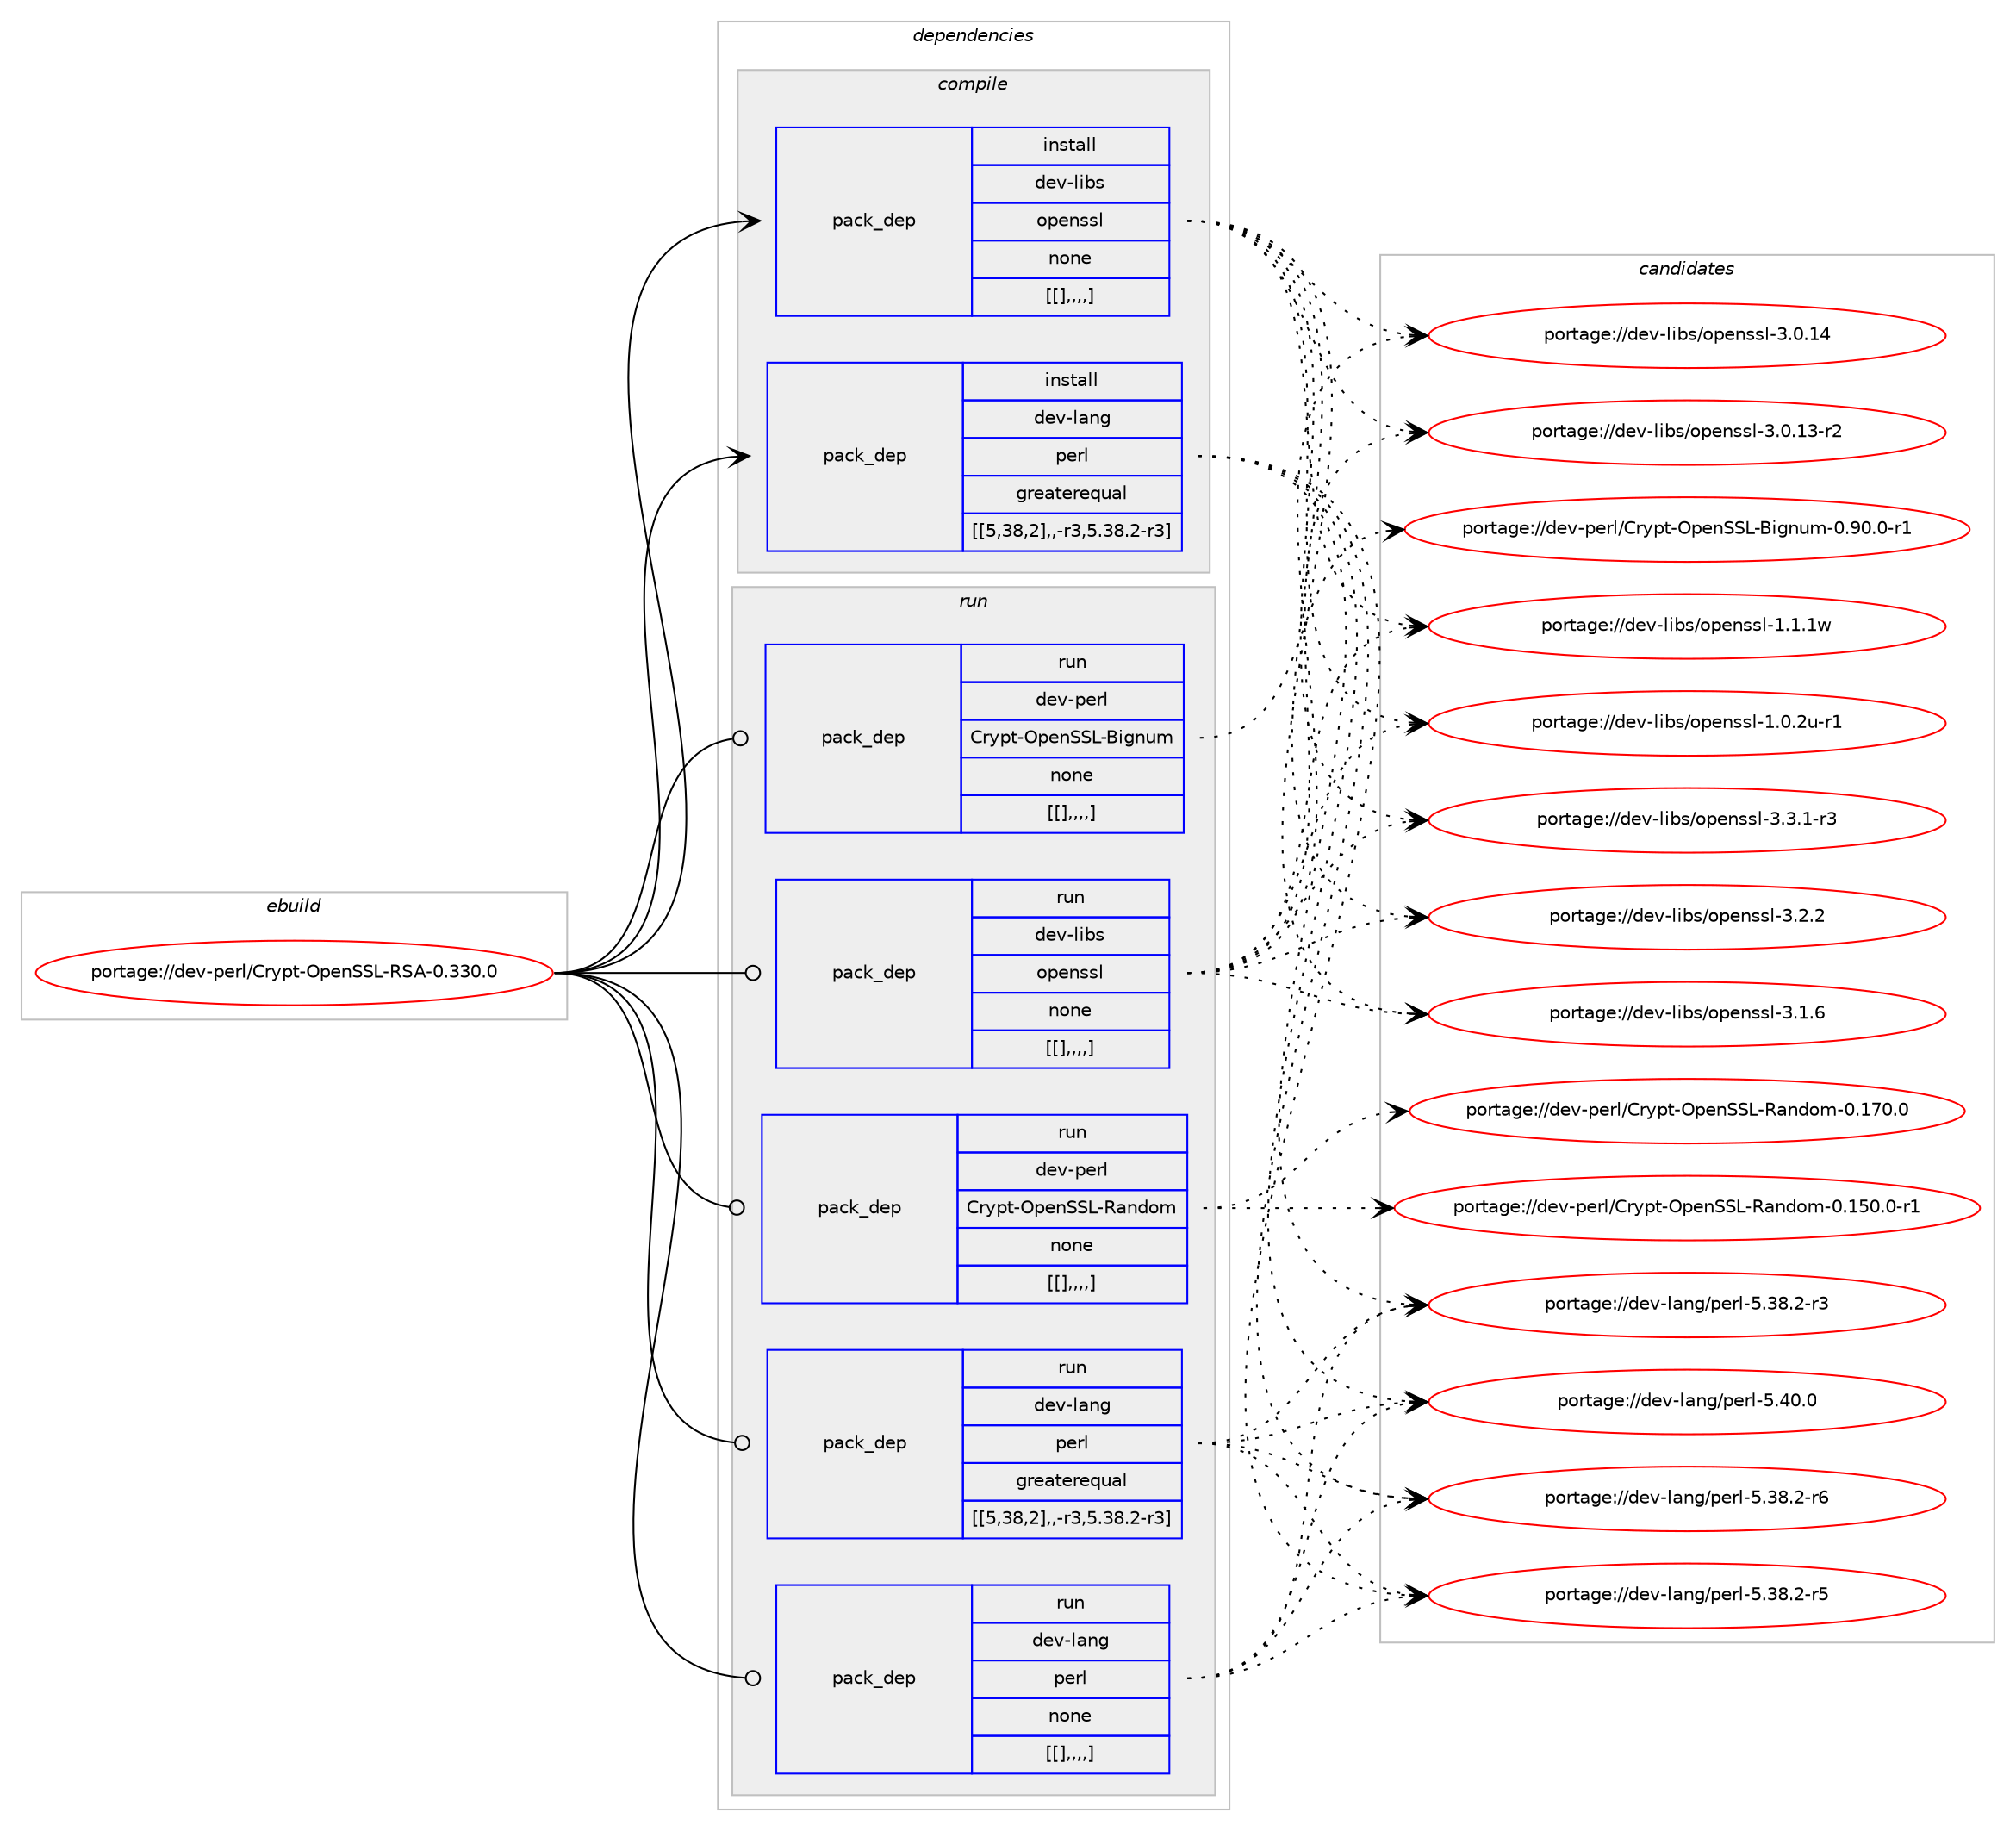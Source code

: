 digraph prolog {

# *************
# Graph options
# *************

newrank=true;
concentrate=true;
compound=true;
graph [rankdir=LR,fontname=Helvetica,fontsize=10,ranksep=1.5];#, ranksep=2.5, nodesep=0.2];
edge  [arrowhead=vee];
node  [fontname=Helvetica,fontsize=10];

# **********
# The ebuild
# **********

subgraph cluster_leftcol {
color=gray;
label=<<i>ebuild</i>>;
id [label="portage://dev-perl/Crypt-OpenSSL-RSA-0.330.0", color=red, width=4, href="../dev-perl/Crypt-OpenSSL-RSA-0.330.0.svg"];
}

# ****************
# The dependencies
# ****************

subgraph cluster_midcol {
color=gray;
label=<<i>dependencies</i>>;
subgraph cluster_compile {
fillcolor="#eeeeee";
style=filled;
label=<<i>compile</i>>;
subgraph pack97079 {
dependency128599 [label=<<TABLE BORDER="0" CELLBORDER="1" CELLSPACING="0" CELLPADDING="4" WIDTH="220"><TR><TD ROWSPAN="6" CELLPADDING="30">pack_dep</TD></TR><TR><TD WIDTH="110">install</TD></TR><TR><TD>dev-lang</TD></TR><TR><TD>perl</TD></TR><TR><TD>greaterequal</TD></TR><TR><TD>[[5,38,2],,-r3,5.38.2-r3]</TD></TR></TABLE>>, shape=none, color=blue];
}
id:e -> dependency128599:w [weight=20,style="solid",arrowhead="vee"];
subgraph pack97080 {
dependency128600 [label=<<TABLE BORDER="0" CELLBORDER="1" CELLSPACING="0" CELLPADDING="4" WIDTH="220"><TR><TD ROWSPAN="6" CELLPADDING="30">pack_dep</TD></TR><TR><TD WIDTH="110">install</TD></TR><TR><TD>dev-libs</TD></TR><TR><TD>openssl</TD></TR><TR><TD>none</TD></TR><TR><TD>[[],,,,]</TD></TR></TABLE>>, shape=none, color=blue];
}
id:e -> dependency128600:w [weight=20,style="solid",arrowhead="vee"];
}
subgraph cluster_compileandrun {
fillcolor="#eeeeee";
style=filled;
label=<<i>compile and run</i>>;
}
subgraph cluster_run {
fillcolor="#eeeeee";
style=filled;
label=<<i>run</i>>;
subgraph pack97081 {
dependency128601 [label=<<TABLE BORDER="0" CELLBORDER="1" CELLSPACING="0" CELLPADDING="4" WIDTH="220"><TR><TD ROWSPAN="6" CELLPADDING="30">pack_dep</TD></TR><TR><TD WIDTH="110">run</TD></TR><TR><TD>dev-lang</TD></TR><TR><TD>perl</TD></TR><TR><TD>greaterequal</TD></TR><TR><TD>[[5,38,2],,-r3,5.38.2-r3]</TD></TR></TABLE>>, shape=none, color=blue];
}
id:e -> dependency128601:w [weight=20,style="solid",arrowhead="odot"];
subgraph pack97082 {
dependency128602 [label=<<TABLE BORDER="0" CELLBORDER="1" CELLSPACING="0" CELLPADDING="4" WIDTH="220"><TR><TD ROWSPAN="6" CELLPADDING="30">pack_dep</TD></TR><TR><TD WIDTH="110">run</TD></TR><TR><TD>dev-lang</TD></TR><TR><TD>perl</TD></TR><TR><TD>none</TD></TR><TR><TD>[[],,,,]</TD></TR></TABLE>>, shape=none, color=blue];
}
id:e -> dependency128602:w [weight=20,style="solid",arrowhead="odot"];
subgraph pack97083 {
dependency128603 [label=<<TABLE BORDER="0" CELLBORDER="1" CELLSPACING="0" CELLPADDING="4" WIDTH="220"><TR><TD ROWSPAN="6" CELLPADDING="30">pack_dep</TD></TR><TR><TD WIDTH="110">run</TD></TR><TR><TD>dev-libs</TD></TR><TR><TD>openssl</TD></TR><TR><TD>none</TD></TR><TR><TD>[[],,,,]</TD></TR></TABLE>>, shape=none, color=blue];
}
id:e -> dependency128603:w [weight=20,style="solid",arrowhead="odot"];
subgraph pack97084 {
dependency128604 [label=<<TABLE BORDER="0" CELLBORDER="1" CELLSPACING="0" CELLPADDING="4" WIDTH="220"><TR><TD ROWSPAN="6" CELLPADDING="30">pack_dep</TD></TR><TR><TD WIDTH="110">run</TD></TR><TR><TD>dev-perl</TD></TR><TR><TD>Crypt-OpenSSL-Bignum</TD></TR><TR><TD>none</TD></TR><TR><TD>[[],,,,]</TD></TR></TABLE>>, shape=none, color=blue];
}
id:e -> dependency128604:w [weight=20,style="solid",arrowhead="odot"];
subgraph pack97085 {
dependency128605 [label=<<TABLE BORDER="0" CELLBORDER="1" CELLSPACING="0" CELLPADDING="4" WIDTH="220"><TR><TD ROWSPAN="6" CELLPADDING="30">pack_dep</TD></TR><TR><TD WIDTH="110">run</TD></TR><TR><TD>dev-perl</TD></TR><TR><TD>Crypt-OpenSSL-Random</TD></TR><TR><TD>none</TD></TR><TR><TD>[[],,,,]</TD></TR></TABLE>>, shape=none, color=blue];
}
id:e -> dependency128605:w [weight=20,style="solid",arrowhead="odot"];
}
}

# **************
# The candidates
# **************

subgraph cluster_choices {
rank=same;
color=gray;
label=<<i>candidates</i>>;

subgraph choice97079 {
color=black;
nodesep=1;
choice10010111845108971101034711210111410845534652484648 [label="portage://dev-lang/perl-5.40.0", color=red, width=4,href="../dev-lang/perl-5.40.0.svg"];
choice100101118451089711010347112101114108455346515646504511454 [label="portage://dev-lang/perl-5.38.2-r6", color=red, width=4,href="../dev-lang/perl-5.38.2-r6.svg"];
choice100101118451089711010347112101114108455346515646504511453 [label="portage://dev-lang/perl-5.38.2-r5", color=red, width=4,href="../dev-lang/perl-5.38.2-r5.svg"];
choice100101118451089711010347112101114108455346515646504511451 [label="portage://dev-lang/perl-5.38.2-r3", color=red, width=4,href="../dev-lang/perl-5.38.2-r3.svg"];
dependency128599:e -> choice10010111845108971101034711210111410845534652484648:w [style=dotted,weight="100"];
dependency128599:e -> choice100101118451089711010347112101114108455346515646504511454:w [style=dotted,weight="100"];
dependency128599:e -> choice100101118451089711010347112101114108455346515646504511453:w [style=dotted,weight="100"];
dependency128599:e -> choice100101118451089711010347112101114108455346515646504511451:w [style=dotted,weight="100"];
}
subgraph choice97080 {
color=black;
nodesep=1;
choice1001011184510810598115471111121011101151151084551465146494511451 [label="portage://dev-libs/openssl-3.3.1-r3", color=red, width=4,href="../dev-libs/openssl-3.3.1-r3.svg"];
choice100101118451081059811547111112101110115115108455146504650 [label="portage://dev-libs/openssl-3.2.2", color=red, width=4,href="../dev-libs/openssl-3.2.2.svg"];
choice100101118451081059811547111112101110115115108455146494654 [label="portage://dev-libs/openssl-3.1.6", color=red, width=4,href="../dev-libs/openssl-3.1.6.svg"];
choice10010111845108105981154711111210111011511510845514648464952 [label="portage://dev-libs/openssl-3.0.14", color=red, width=4,href="../dev-libs/openssl-3.0.14.svg"];
choice100101118451081059811547111112101110115115108455146484649514511450 [label="portage://dev-libs/openssl-3.0.13-r2", color=red, width=4,href="../dev-libs/openssl-3.0.13-r2.svg"];
choice100101118451081059811547111112101110115115108454946494649119 [label="portage://dev-libs/openssl-1.1.1w", color=red, width=4,href="../dev-libs/openssl-1.1.1w.svg"];
choice1001011184510810598115471111121011101151151084549464846501174511449 [label="portage://dev-libs/openssl-1.0.2u-r1", color=red, width=4,href="../dev-libs/openssl-1.0.2u-r1.svg"];
dependency128600:e -> choice1001011184510810598115471111121011101151151084551465146494511451:w [style=dotted,weight="100"];
dependency128600:e -> choice100101118451081059811547111112101110115115108455146504650:w [style=dotted,weight="100"];
dependency128600:e -> choice100101118451081059811547111112101110115115108455146494654:w [style=dotted,weight="100"];
dependency128600:e -> choice10010111845108105981154711111210111011511510845514648464952:w [style=dotted,weight="100"];
dependency128600:e -> choice100101118451081059811547111112101110115115108455146484649514511450:w [style=dotted,weight="100"];
dependency128600:e -> choice100101118451081059811547111112101110115115108454946494649119:w [style=dotted,weight="100"];
dependency128600:e -> choice1001011184510810598115471111121011101151151084549464846501174511449:w [style=dotted,weight="100"];
}
subgraph choice97081 {
color=black;
nodesep=1;
choice10010111845108971101034711210111410845534652484648 [label="portage://dev-lang/perl-5.40.0", color=red, width=4,href="../dev-lang/perl-5.40.0.svg"];
choice100101118451089711010347112101114108455346515646504511454 [label="portage://dev-lang/perl-5.38.2-r6", color=red, width=4,href="../dev-lang/perl-5.38.2-r6.svg"];
choice100101118451089711010347112101114108455346515646504511453 [label="portage://dev-lang/perl-5.38.2-r5", color=red, width=4,href="../dev-lang/perl-5.38.2-r5.svg"];
choice100101118451089711010347112101114108455346515646504511451 [label="portage://dev-lang/perl-5.38.2-r3", color=red, width=4,href="../dev-lang/perl-5.38.2-r3.svg"];
dependency128601:e -> choice10010111845108971101034711210111410845534652484648:w [style=dotted,weight="100"];
dependency128601:e -> choice100101118451089711010347112101114108455346515646504511454:w [style=dotted,weight="100"];
dependency128601:e -> choice100101118451089711010347112101114108455346515646504511453:w [style=dotted,weight="100"];
dependency128601:e -> choice100101118451089711010347112101114108455346515646504511451:w [style=dotted,weight="100"];
}
subgraph choice97082 {
color=black;
nodesep=1;
choice10010111845108971101034711210111410845534652484648 [label="portage://dev-lang/perl-5.40.0", color=red, width=4,href="../dev-lang/perl-5.40.0.svg"];
choice100101118451089711010347112101114108455346515646504511454 [label="portage://dev-lang/perl-5.38.2-r6", color=red, width=4,href="../dev-lang/perl-5.38.2-r6.svg"];
choice100101118451089711010347112101114108455346515646504511453 [label="portage://dev-lang/perl-5.38.2-r5", color=red, width=4,href="../dev-lang/perl-5.38.2-r5.svg"];
choice100101118451089711010347112101114108455346515646504511451 [label="portage://dev-lang/perl-5.38.2-r3", color=red, width=4,href="../dev-lang/perl-5.38.2-r3.svg"];
dependency128602:e -> choice10010111845108971101034711210111410845534652484648:w [style=dotted,weight="100"];
dependency128602:e -> choice100101118451089711010347112101114108455346515646504511454:w [style=dotted,weight="100"];
dependency128602:e -> choice100101118451089711010347112101114108455346515646504511453:w [style=dotted,weight="100"];
dependency128602:e -> choice100101118451089711010347112101114108455346515646504511451:w [style=dotted,weight="100"];
}
subgraph choice97083 {
color=black;
nodesep=1;
choice1001011184510810598115471111121011101151151084551465146494511451 [label="portage://dev-libs/openssl-3.3.1-r3", color=red, width=4,href="../dev-libs/openssl-3.3.1-r3.svg"];
choice100101118451081059811547111112101110115115108455146504650 [label="portage://dev-libs/openssl-3.2.2", color=red, width=4,href="../dev-libs/openssl-3.2.2.svg"];
choice100101118451081059811547111112101110115115108455146494654 [label="portage://dev-libs/openssl-3.1.6", color=red, width=4,href="../dev-libs/openssl-3.1.6.svg"];
choice10010111845108105981154711111210111011511510845514648464952 [label="portage://dev-libs/openssl-3.0.14", color=red, width=4,href="../dev-libs/openssl-3.0.14.svg"];
choice100101118451081059811547111112101110115115108455146484649514511450 [label="portage://dev-libs/openssl-3.0.13-r2", color=red, width=4,href="../dev-libs/openssl-3.0.13-r2.svg"];
choice100101118451081059811547111112101110115115108454946494649119 [label="portage://dev-libs/openssl-1.1.1w", color=red, width=4,href="../dev-libs/openssl-1.1.1w.svg"];
choice1001011184510810598115471111121011101151151084549464846501174511449 [label="portage://dev-libs/openssl-1.0.2u-r1", color=red, width=4,href="../dev-libs/openssl-1.0.2u-r1.svg"];
dependency128603:e -> choice1001011184510810598115471111121011101151151084551465146494511451:w [style=dotted,weight="100"];
dependency128603:e -> choice100101118451081059811547111112101110115115108455146504650:w [style=dotted,weight="100"];
dependency128603:e -> choice100101118451081059811547111112101110115115108455146494654:w [style=dotted,weight="100"];
dependency128603:e -> choice10010111845108105981154711111210111011511510845514648464952:w [style=dotted,weight="100"];
dependency128603:e -> choice100101118451081059811547111112101110115115108455146484649514511450:w [style=dotted,weight="100"];
dependency128603:e -> choice100101118451081059811547111112101110115115108454946494649119:w [style=dotted,weight="100"];
dependency128603:e -> choice1001011184510810598115471111121011101151151084549464846501174511449:w [style=dotted,weight="100"];
}
subgraph choice97084 {
color=black;
nodesep=1;
choice10010111845112101114108476711412111211645791121011108383764566105103110117109454846574846484511449 [label="portage://dev-perl/Crypt-OpenSSL-Bignum-0.90.0-r1", color=red, width=4,href="../dev-perl/Crypt-OpenSSL-Bignum-0.90.0-r1.svg"];
dependency128604:e -> choice10010111845112101114108476711412111211645791121011108383764566105103110117109454846574846484511449:w [style=dotted,weight="100"];
}
subgraph choice97085 {
color=black;
nodesep=1;
choice10010111845112101114108476711412111211645791121011108383764582971101001111094548464955484648 [label="portage://dev-perl/Crypt-OpenSSL-Random-0.170.0", color=red, width=4,href="../dev-perl/Crypt-OpenSSL-Random-0.170.0.svg"];
choice100101118451121011141084767114121112116457911210111083837645829711010011110945484649534846484511449 [label="portage://dev-perl/Crypt-OpenSSL-Random-0.150.0-r1", color=red, width=4,href="../dev-perl/Crypt-OpenSSL-Random-0.150.0-r1.svg"];
dependency128605:e -> choice10010111845112101114108476711412111211645791121011108383764582971101001111094548464955484648:w [style=dotted,weight="100"];
dependency128605:e -> choice100101118451121011141084767114121112116457911210111083837645829711010011110945484649534846484511449:w [style=dotted,weight="100"];
}
}

}
